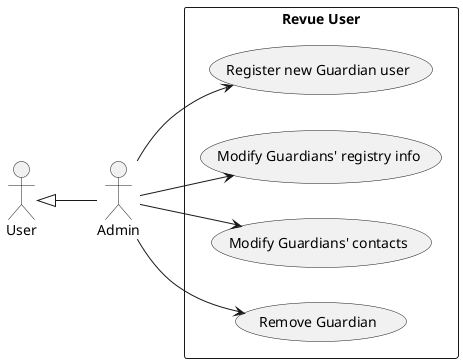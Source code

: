 @startuml
left to right direction
actor "Admin" as admin
actor "User" as user
rectangle "Revue User" {
  usecase "Register new Guardian user" as UC1
  usecase "Modify Guardians' registry info" as UC2
  usecase "Modify Guardians' contacts" as UC3
  usecase "Remove Guardian" as UC4
}

user <|-- admin
admin --> UC1
admin --> UC2
admin --> UC3
admin --> UC4
@enduml
